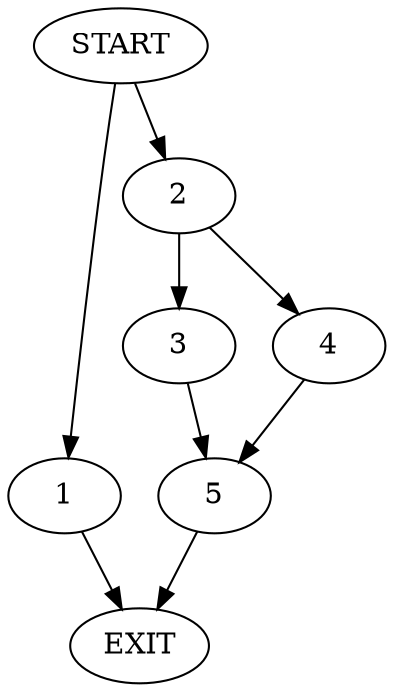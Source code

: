 digraph { 
0 [label="START"];
1;
2;
3;
4;
5;
6[label="EXIT"];
0 -> 2;
0 -> 1;
1 -> 6;
2 -> 3;
2 -> 4;
3 -> 5;
4 -> 5;
5 -> 6;
}